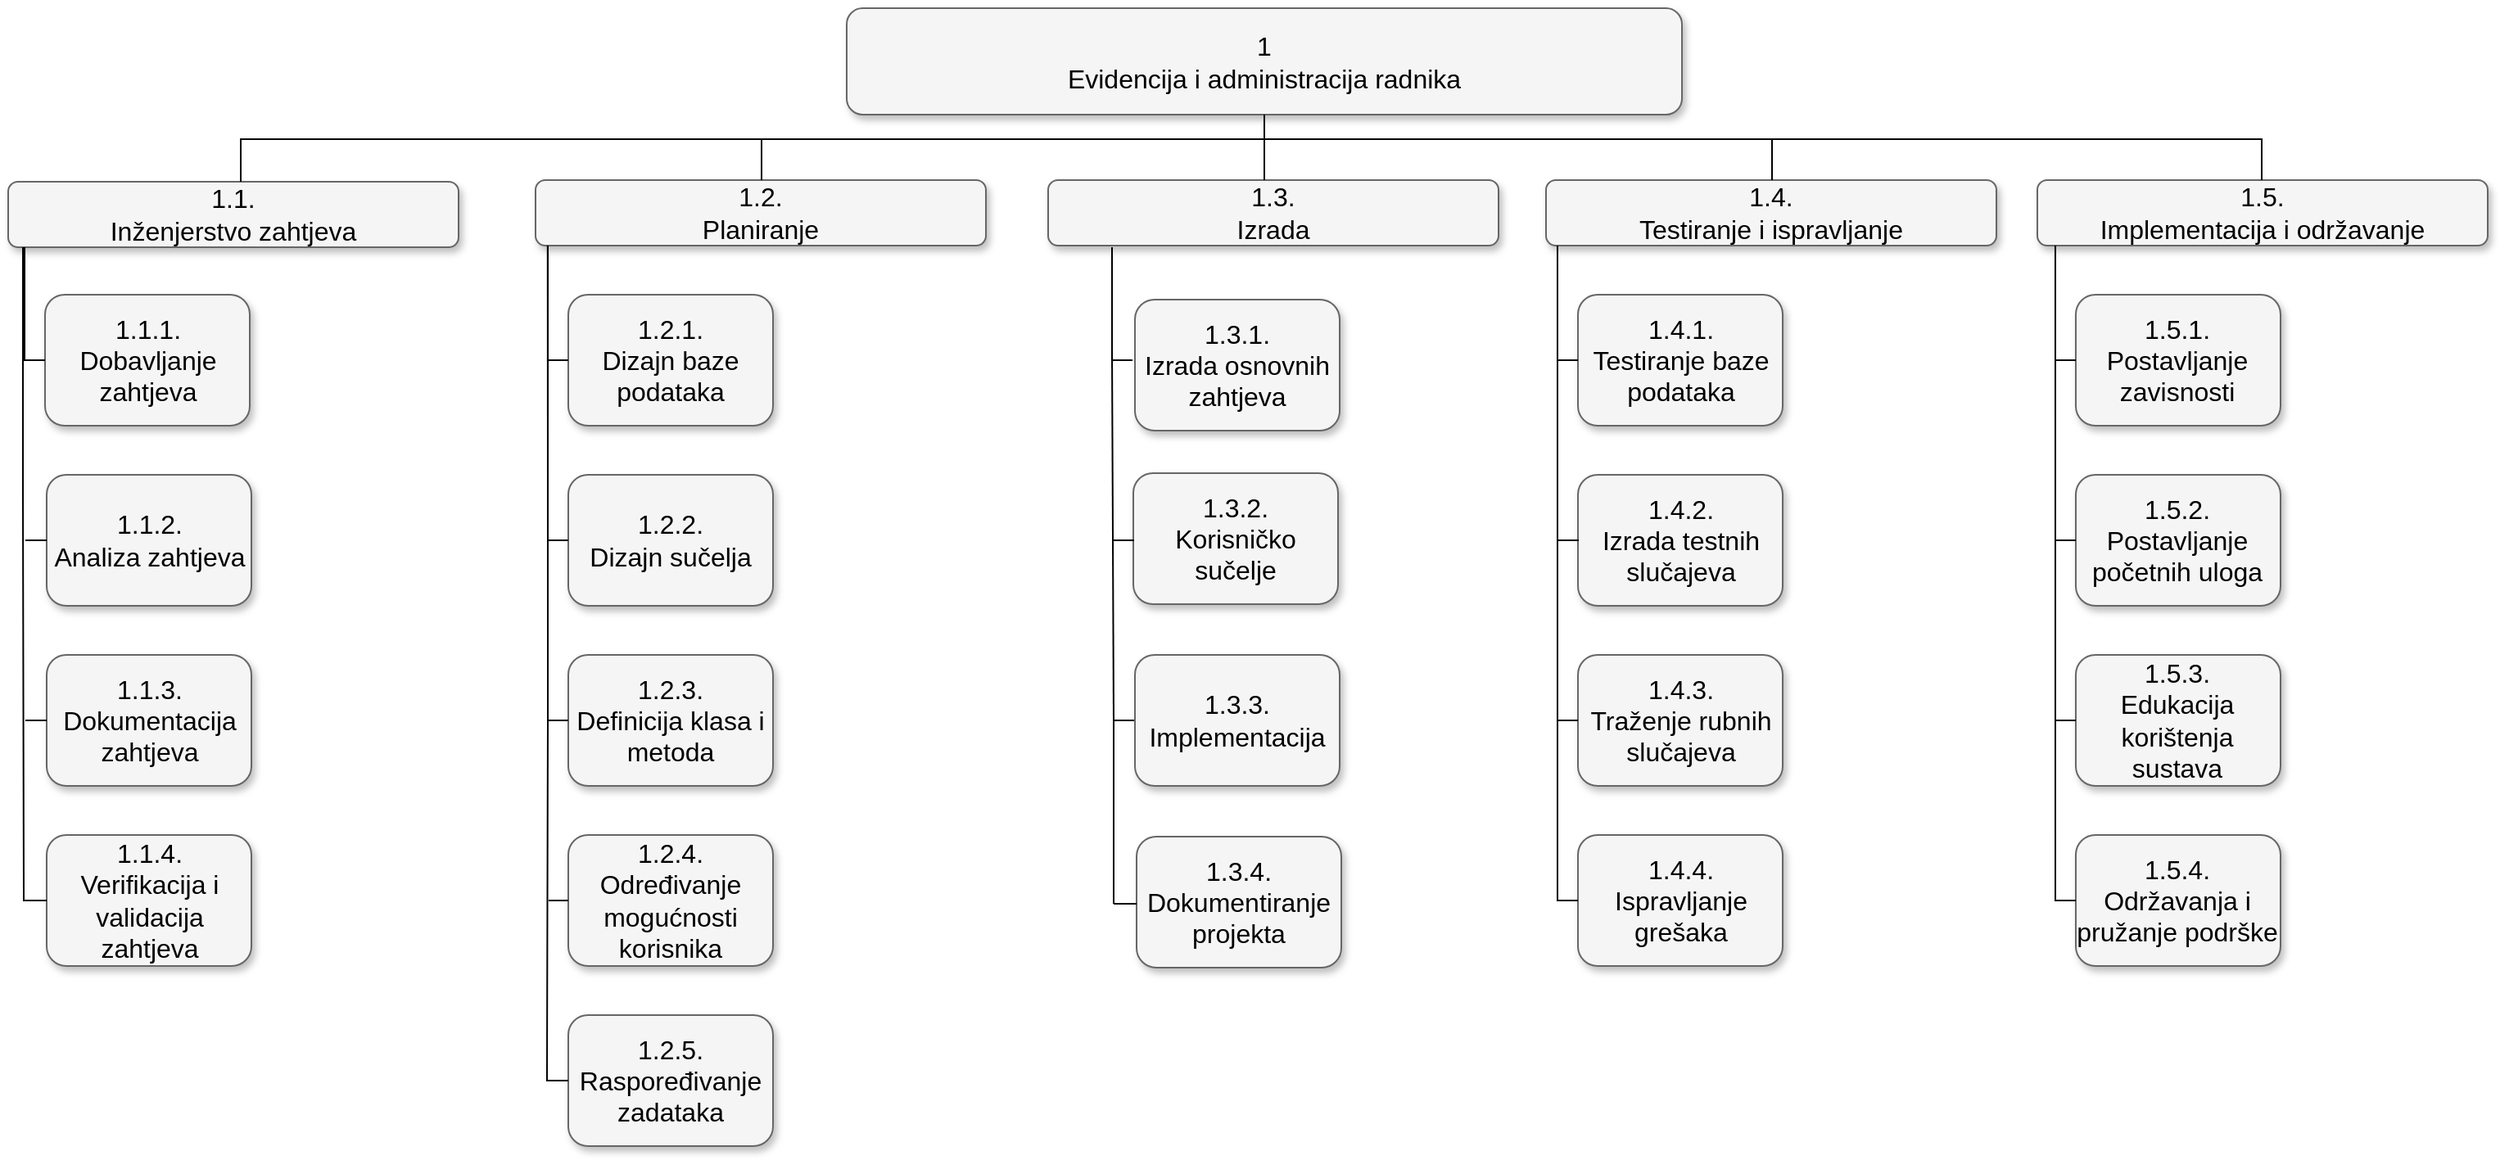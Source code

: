 <mxfile version="14.4.9" type="device"><diagram id="suONUqBVR3VkQpi-KlGQ" name="Page-1"><mxGraphModel dx="2031" dy="1067" grid="1" gridSize="1" guides="1" tooltips="1" connect="1" arrows="0" fold="1" page="0" pageScale="1.5" pageWidth="1169" pageHeight="826" background="#ffffff" math="0" shadow="0"><root><mxCell id="0"/><mxCell id="1" parent="0"/><mxCell id="2" value="1&lt;br&gt;Evidencija i administracija radnika" style="whiteSpace=wrap;html=1;rounded=1;shadow=1;strokeWidth=1;fontSize=16;align=center;fillColor=#f5f5f5;strokeColor=#666666;" parent="1" vertex="1"><mxGeometry x="630" y="310" width="510" height="65" as="geometry"/></mxCell><mxCell id="3" value="1.2.&lt;br&gt;Planiranje" style="whiteSpace=wrap;html=1;rounded=1;shadow=1;strokeWidth=1;fontSize=16;align=center;fillColor=#f5f5f5;strokeColor=#666666;" parent="1" vertex="1"><mxGeometry x="440" y="415" width="275" height="40" as="geometry"/></mxCell><mxCell id="4" value="1.3.&lt;br&gt;Izrada" style="whiteSpace=wrap;html=1;rounded=1;shadow=1;strokeWidth=1;fontSize=16;align=center;fillColor=#f5f5f5;strokeColor=#666666;" parent="1" vertex="1"><mxGeometry x="753" y="415" width="275" height="40" as="geometry"/></mxCell><mxCell id="5" value="1.1.&lt;br&gt;Inženjerstvo zahtjeva" style="whiteSpace=wrap;html=1;rounded=1;shadow=1;strokeWidth=1;fontSize=16;align=center;fillColor=#f5f5f5;strokeColor=#666666;" parent="1" vertex="1"><mxGeometry x="118" y="416" width="275" height="40" as="geometry"/></mxCell><mxCell id="6" value="1.4.&lt;br&gt;Testiranje i ispravljanje" style="whiteSpace=wrap;html=1;rounded=1;shadow=1;strokeWidth=1;fontSize=16;align=center;fillColor=#f5f5f5;strokeColor=#666666;" parent="1" vertex="1"><mxGeometry x="1057" y="415" width="275" height="40" as="geometry"/></mxCell><mxCell id="7" value="1.5.&lt;br&gt;Implementacija i održavanje" style="whiteSpace=wrap;html=1;rounded=1;shadow=1;strokeWidth=1;fontSize=16;align=center;fillColor=#f5f5f5;strokeColor=#666666;" parent="1" vertex="1"><mxGeometry x="1357" y="415" width="275" height="40" as="geometry"/></mxCell><mxCell id="8" value="1.2.1.&lt;br&gt;Dizajn baze podataka" style="whiteSpace=wrap;html=1;rounded=1;shadow=1;strokeWidth=1;fontSize=16;align=center;fillColor=#f5f5f5;strokeColor=#666666;" parent="1" vertex="1"><mxGeometry x="460" y="485" width="125" height="80" as="geometry"/></mxCell><mxCell id="9" value="&lt;span&gt;1.3.1.&lt;br&gt;Izrada osnovnih zahtjeva&lt;br&gt;&lt;/span&gt;" style="whiteSpace=wrap;html=1;rounded=1;shadow=1;strokeWidth=1;fontSize=16;align=center;fillColor=#f5f5f5;strokeColor=#666666;" parent="1" vertex="1"><mxGeometry x="806" y="488" width="125" height="80" as="geometry"/></mxCell><mxCell id="10" value="1.1.1.&lt;br&gt;Dobavljanje zahtjeva" style="whiteSpace=wrap;html=1;rounded=1;shadow=1;strokeWidth=1;fontSize=16;align=center;fillColor=#f5f5f5;strokeColor=#666666;" parent="1" vertex="1"><mxGeometry x="140.5" y="485" width="125" height="80" as="geometry"/></mxCell><mxCell id="11" value="1.4.1.&lt;br&gt;Testiranje baze podataka" style="whiteSpace=wrap;html=1;rounded=1;shadow=1;strokeWidth=1;fontSize=16;align=center;fillColor=#f5f5f5;strokeColor=#666666;" parent="1" vertex="1"><mxGeometry x="1076.51" y="485" width="125" height="80" as="geometry"/></mxCell><mxCell id="12" value="1.5.1.&lt;br&gt;Postavljanje zavisnosti" style="whiteSpace=wrap;html=1;rounded=1;shadow=1;strokeWidth=1;fontSize=16;align=center;fillColor=#f5f5f5;strokeColor=#666666;" parent="1" vertex="1"><mxGeometry x="1380.49" y="485" width="125" height="80" as="geometry"/></mxCell><mxCell id="13" value="1.2.2.&lt;br&gt;Dizajn sučelja" style="whiteSpace=wrap;html=1;rounded=1;shadow=1;strokeWidth=1;fontSize=16;align=center;fillColor=#f5f5f5;strokeColor=#666666;" parent="1" vertex="1"><mxGeometry x="460" y="595" width="125" height="80" as="geometry"/></mxCell><mxCell id="14" value="&lt;span&gt;1.5.2.&lt;br&gt;Postavljanje početnih uloga&lt;br&gt;&lt;/span&gt;" style="whiteSpace=wrap;html=1;rounded=1;shadow=1;strokeWidth=1;fontSize=16;align=center;fillColor=#f5f5f5;strokeColor=#666666;" parent="1" vertex="1"><mxGeometry x="1380.49" y="595" width="125" height="80" as="geometry"/></mxCell><mxCell id="15" value="&lt;span&gt;1.5.3.&lt;br&gt;Edukacija korištenja sustava&lt;br&gt;&lt;/span&gt;" style="whiteSpace=wrap;html=1;rounded=1;shadow=1;strokeWidth=1;fontSize=16;align=center;fillColor=#f5f5f5;strokeColor=#666666;" parent="1" vertex="1"><mxGeometry x="1380.49" y="705" width="125" height="80" as="geometry"/></mxCell><mxCell id="16" value="&lt;span&gt;1.5.4.&lt;br&gt;Održavanja i pružanje podrške&lt;br&gt;&lt;/span&gt;" style="whiteSpace=wrap;html=1;rounded=1;shadow=1;strokeWidth=1;fontSize=16;align=center;fillColor=#f5f5f5;strokeColor=#666666;" parent="1" vertex="1"><mxGeometry x="1380.49" y="815" width="125" height="80" as="geometry"/></mxCell><mxCell id="17" value="1.1.2.&lt;br&gt;Analiza zahtjeva" style="whiteSpace=wrap;html=1;rounded=1;shadow=1;strokeWidth=1;fontSize=16;align=center;fillColor=#f5f5f5;strokeColor=#666666;" parent="1" vertex="1"><mxGeometry x="141.5" y="595" width="125" height="80" as="geometry"/></mxCell><mxCell id="18" value="1.2.5.&lt;br&gt;Raspoređivanje zadataka" style="whiteSpace=wrap;html=1;rounded=1;shadow=1;strokeWidth=1;fontSize=16;align=center;fillColor=#f5f5f5;strokeColor=#666666;" parent="1" vertex="1"><mxGeometry x="460" y="925" width="125" height="80" as="geometry"/></mxCell><mxCell id="19" style="edgeStyle=orthogonalEdgeStyle;html=1;startSize=6;endFill=0;endSize=6;strokeWidth=1;fontSize=16;rounded=0;endArrow=none;" parent="1" source="2" target="3" edge="1"><mxGeometry relative="1" as="geometry"><Array as="points"><mxPoint x="885" y="390"/><mxPoint x="578" y="390"/></Array></mxGeometry></mxCell><mxCell id="20" style="edgeStyle=elbowEdgeStyle;html=1;startSize=6;endFill=0;endSize=6;strokeWidth=1;fontSize=16;rounded=0;endArrow=none;" parent="1" source="2" target="4" edge="1"><mxGeometry relative="1" as="geometry"><Array as="points"><mxPoint x="885" y="395"/></Array></mxGeometry></mxCell><mxCell id="21" style="edgeStyle=orthogonalEdgeStyle;html=1;startSize=6;endFill=0;endSize=6;strokeWidth=1;fontSize=16;rounded=0;endArrow=none;exitX=0.5;exitY=1;" parent="1" source="2" target="5" edge="1"><mxGeometry relative="1" as="geometry"><Array as="points"><mxPoint x="885" y="390"/><mxPoint x="260" y="390"/></Array></mxGeometry></mxCell><mxCell id="22" style="edgeStyle=orthogonalEdgeStyle;html=1;startSize=6;endFill=0;endSize=6;strokeWidth=1;fontSize=16;rounded=0;endArrow=none;" parent="1" source="2" target="6" edge="1"><mxGeometry relative="1" as="geometry"><Array as="points"><mxPoint x="885" y="390"/><mxPoint x="1195" y="390"/></Array></mxGeometry></mxCell><mxCell id="23" style="edgeStyle=orthogonalEdgeStyle;html=1;startSize=6;endFill=0;endSize=6;strokeWidth=1;fontSize=16;rounded=0;endArrow=none;" parent="1" source="2" target="7" edge="1"><mxGeometry relative="1" as="geometry"><Array as="points"><mxPoint x="885" y="390"/><mxPoint x="1494" y="390"/></Array></mxGeometry></mxCell><mxCell id="24" style="edgeStyle=orthogonalEdgeStyle;html=1;startSize=6;endFill=0;endSize=6;strokeWidth=1;fontSize=16;rounded=0;entryX=0;entryY=0.5;endArrow=none;" parent="1" target="8" edge="1"><mxGeometry relative="1" as="geometry"><Array as="points"><mxPoint x="448" y="525"/></Array><mxPoint x="447.467" y="455" as="sourcePoint"/></mxGeometry></mxCell><mxCell id="25" style="edgeStyle=orthogonalEdgeStyle;html=1;startSize=6;endFill=0;endSize=6;strokeWidth=1;fontSize=16;rounded=0;entryX=0;entryY=0.5;endArrow=none;" parent="1" target="13" edge="1"><mxGeometry relative="1" as="geometry"><Array as="points"><mxPoint x="448" y="635"/></Array><mxPoint x="447.467" y="455" as="sourcePoint"/></mxGeometry></mxCell><mxCell id="26" style="edgeStyle=orthogonalEdgeStyle;html=1;startSize=6;endFill=0;endSize=6;strokeWidth=1;fontSize=16;rounded=0;entryX=0;entryY=0.5;endArrow=none;" parent="1" target="18" edge="1"><mxGeometry relative="1" as="geometry"><Array as="points"><mxPoint x="448" y="745"/><mxPoint x="447" y="855"/></Array><mxPoint x="447.467" y="455" as="sourcePoint"/></mxGeometry></mxCell><mxCell id="29" style="edgeStyle=orthogonalEdgeStyle;html=1;startSize=6;endFill=0;endSize=6;strokeWidth=1;fontSize=16;rounded=0;endArrow=none;entryX=0;entryY=0.5;" parent="1" target="10" edge="1"><mxGeometry relative="1" as="geometry"><Array as="points"><mxPoint x="127.5" y="525"/></Array><mxPoint x="128" y="456" as="sourcePoint"/></mxGeometry></mxCell><mxCell id="30" style="edgeStyle=orthogonalEdgeStyle;html=1;startSize=6;endFill=0;endSize=6;strokeWidth=1;fontSize=16;rounded=0;endArrow=none;" parent="1" edge="1"><mxGeometry relative="1" as="geometry"><Array as="points"><mxPoint x="127.5" y="608"/><mxPoint x="127.5" y="608"/></Array><mxPoint x="127" y="456" as="sourcePoint"/><mxPoint x="128.5" y="855" as="targetPoint"/></mxGeometry></mxCell><mxCell id="31" style="edgeStyle=orthogonalEdgeStyle;html=1;startSize=6;endFill=0;endSize=6;strokeWidth=1;fontSize=16;rounded=0;endArrow=none;entryX=0;entryY=0.5;" parent="1" target="11" edge="1"><mxGeometry relative="1" as="geometry"><Array as="points"><mxPoint x="1064.51" y="525"/></Array><mxPoint x="1064.0" y="455" as="sourcePoint"/></mxGeometry></mxCell><mxCell id="32" style="edgeStyle=orthogonalEdgeStyle;html=1;startSize=6;endFill=0;endSize=6;strokeWidth=1;fontSize=16;rounded=0;endArrow=none;entryX=0;entryY=0.5;" parent="1" target="12" edge="1"><mxGeometry relative="1" as="geometry"><Array as="points"><mxPoint x="1368.49" y="525"/></Array><mxPoint x="1367.997" y="455" as="sourcePoint"/></mxGeometry></mxCell><mxCell id="33" style="edgeStyle=orthogonalEdgeStyle;html=1;startSize=6;endFill=0;endSize=6;strokeWidth=1;fontSize=16;rounded=0;endArrow=none;entryX=0;entryY=0.5;" parent="1" target="14" edge="1"><mxGeometry relative="1" as="geometry"><Array as="points"><mxPoint x="1368.49" y="635"/></Array><mxPoint x="1367.997" y="455" as="sourcePoint"/></mxGeometry></mxCell><mxCell id="34" style="edgeStyle=orthogonalEdgeStyle;html=1;startSize=6;endFill=0;endSize=6;strokeWidth=1;fontSize=16;rounded=0;endArrow=none;entryX=0;entryY=0.5;" parent="1" target="15" edge="1"><mxGeometry relative="1" as="geometry"><Array as="points"><mxPoint x="1368.49" y="745"/></Array><mxPoint x="1367.997" y="455" as="sourcePoint"/></mxGeometry></mxCell><mxCell id="35" style="edgeStyle=orthogonalEdgeStyle;html=1;startSize=6;endFill=0;endSize=6;strokeWidth=1;fontSize=16;rounded=0;endArrow=none;entryX=0;entryY=0.5;" parent="1" target="16" edge="1"><mxGeometry relative="1" as="geometry"><Array as="points"><mxPoint x="1368.49" y="855"/></Array><mxPoint x="1367.997" y="455" as="sourcePoint"/></mxGeometry></mxCell><mxCell id="36" value="1.1.3.&lt;br&gt;Dokumentacija&lt;br&gt;zahtjeva" style="whiteSpace=wrap;html=1;rounded=1;shadow=1;strokeWidth=1;fontSize=16;align=center;fillColor=#f5f5f5;strokeColor=#666666;" parent="1" vertex="1"><mxGeometry x="141.5" y="705" width="125" height="80" as="geometry"/></mxCell><mxCell id="37" value="" style="endArrow=none;html=1;entryX=0;entryY=0.5;entryDx=0;entryDy=0;" parent="1" target="17" edge="1"><mxGeometry width="50" height="50" relative="1" as="geometry"><mxPoint x="128.5" y="635" as="sourcePoint"/><mxPoint x="246.5" y="608" as="targetPoint"/></mxGeometry></mxCell><mxCell id="38" value="" style="endArrow=none;html=1;strokeColor=#000000;entryX=0;entryY=0.5;entryDx=0;entryDy=0;" parent="1" target="36" edge="1"><mxGeometry width="50" height="50" relative="1" as="geometry"><mxPoint x="128.5" y="745" as="sourcePoint"/><mxPoint x="180.5" y="706" as="targetPoint"/></mxGeometry></mxCell><mxCell id="39" value="1.1.4.&lt;br&gt;Verifikacija i validacija&lt;br&gt;zahtjeva" style="whiteSpace=wrap;html=1;rounded=1;shadow=1;strokeWidth=1;fontSize=16;align=center;fillColor=#f5f5f5;strokeColor=#666666;" parent="1" vertex="1"><mxGeometry x="141.5" y="815" width="125" height="80" as="geometry"/></mxCell><mxCell id="40" value="" style="endArrow=none;html=1;strokeColor=#000000;entryX=0;entryY=0.5;entryDx=0;entryDy=0;" parent="1" target="39" edge="1"><mxGeometry width="50" height="50" relative="1" as="geometry"><mxPoint x="128.5" y="855" as="sourcePoint"/><mxPoint x="180.5" y="816" as="targetPoint"/></mxGeometry></mxCell><mxCell id="41" value="1.2.4.&lt;br&gt;Određivanje mogućnosti korisnika" style="whiteSpace=wrap;html=1;rounded=1;shadow=1;strokeWidth=1;fontSize=16;align=center;fillColor=#f5f5f5;strokeColor=#666666;" parent="1" vertex="1"><mxGeometry x="460" y="815" width="125" height="80" as="geometry"/></mxCell><mxCell id="42" style="edgeStyle=orthogonalEdgeStyle;html=1;startSize=6;endFill=0;endSize=6;strokeWidth=1;fontSize=16;rounded=0;entryX=0;entryY=0.5;endArrow=none;" parent="1" target="41" edge="1"><mxGeometry relative="1" as="geometry"><Array as="points"><mxPoint x="448" y="855"/></Array><mxPoint x="448" y="855" as="sourcePoint"/></mxGeometry></mxCell><mxCell id="43" value="1.2.3.&lt;br&gt;Definicija klasa i metoda" style="whiteSpace=wrap;html=1;rounded=1;shadow=1;strokeWidth=1;fontSize=16;align=center;fillColor=#f5f5f5;strokeColor=#666666;" parent="1" vertex="1"><mxGeometry x="460" y="705" width="125" height="80" as="geometry"/></mxCell><mxCell id="44" style="edgeStyle=orthogonalEdgeStyle;html=1;startSize=6;endFill=0;endSize=6;strokeWidth=1;fontSize=16;rounded=0;entryX=0;entryY=0.5;endArrow=none;" parent="1" target="43" edge="1"><mxGeometry relative="1" as="geometry"><Array as="points"><mxPoint x="448" y="745"/></Array><mxPoint x="448" y="745" as="sourcePoint"/></mxGeometry></mxCell><mxCell id="51" value="&lt;span&gt;1.3.2.&lt;br&gt;Korisničko sučelje&lt;br&gt;&lt;/span&gt;" style="whiteSpace=wrap;html=1;rounded=1;shadow=1;strokeWidth=1;fontSize=16;align=center;fillColor=#f5f5f5;strokeColor=#666666;" parent="1" vertex="1"><mxGeometry x="805" y="594" width="125" height="80" as="geometry"/></mxCell><mxCell id="58" value="&lt;span&gt;1.3.3.&lt;br&gt;Implementacija&lt;br&gt;&lt;/span&gt;" style="whiteSpace=wrap;html=1;rounded=1;shadow=1;strokeWidth=1;fontSize=16;align=center;fillColor=#f5f5f5;strokeColor=#666666;" parent="1" vertex="1"><mxGeometry x="806" y="705" width="125" height="80" as="geometry"/></mxCell><mxCell id="60" value="&lt;span&gt;1.3.4.&lt;br&gt;Dokumentiranje projekta&lt;br&gt;&lt;/span&gt;" style="whiteSpace=wrap;html=1;rounded=1;shadow=1;strokeWidth=1;fontSize=16;align=center;fillColor=#f5f5f5;strokeColor=#666666;" parent="1" vertex="1"><mxGeometry x="807" y="816" width="125" height="80" as="geometry"/></mxCell><mxCell id="62" value="1.4.2.&lt;br&gt;Izrada testnih slučajeva" style="whiteSpace=wrap;html=1;rounded=1;shadow=1;strokeWidth=1;fontSize=16;align=center;fillColor=#f5f5f5;strokeColor=#666666;" parent="1" vertex="1"><mxGeometry x="1076.51" y="595" width="125" height="80" as="geometry"/></mxCell><mxCell id="63" style="edgeStyle=orthogonalEdgeStyle;html=1;startSize=6;endFill=0;endSize=6;strokeWidth=1;fontSize=16;rounded=0;endArrow=none;" parent="1" edge="1"><mxGeometry relative="1" as="geometry"><Array as="points"><mxPoint x="1064" y="635"/></Array><mxPoint x="1064" y="524" as="sourcePoint"/><mxPoint x="1077" y="635" as="targetPoint"/></mxGeometry></mxCell><mxCell id="64" value="1.4.3.&lt;br&gt;Traženje rubnih slučajeva" style="whiteSpace=wrap;html=1;rounded=1;shadow=1;strokeWidth=1;fontSize=16;align=center;fillColor=#f5f5f5;strokeColor=#666666;" parent="1" vertex="1"><mxGeometry x="1076.51" y="705" width="125" height="80" as="geometry"/></mxCell><mxCell id="65" style="edgeStyle=orthogonalEdgeStyle;html=1;startSize=6;endFill=0;endSize=6;strokeWidth=1;fontSize=16;rounded=0;endArrow=none;entryX=0;entryY=0.5;" parent="1" target="64" edge="1"><mxGeometry relative="1" as="geometry"><Array as="points"><mxPoint x="1064" y="745"/></Array><mxPoint x="1064" y="628.5" as="sourcePoint"/></mxGeometry></mxCell><mxCell id="66" value="1.4.4.&lt;br&gt;Ispravljanje grešaka" style="whiteSpace=wrap;html=1;rounded=1;shadow=1;strokeWidth=1;fontSize=16;align=center;fillColor=#f5f5f5;strokeColor=#666666;" parent="1" vertex="1"><mxGeometry x="1076.51" y="815" width="125" height="80" as="geometry"/></mxCell><mxCell id="67" style="edgeStyle=orthogonalEdgeStyle;html=1;startSize=6;endFill=0;endSize=6;strokeWidth=1;fontSize=16;rounded=0;endArrow=none;entryX=0;entryY=0.5;" parent="1" target="66" edge="1"><mxGeometry relative="1" as="geometry"><Array as="points"><mxPoint x="1064" y="855"/></Array><mxPoint x="1064" y="738.5" as="sourcePoint"/></mxGeometry></mxCell><mxCell id="QedHKAVqZWxjQUgWmsXx-74" style="edgeStyle=orthogonalEdgeStyle;html=1;startSize=6;endFill=0;endSize=6;strokeWidth=1;fontSize=16;rounded=0;endArrow=none;entryX=0;entryY=0.5;" edge="1" parent="1"><mxGeometry relative="1" as="geometry"><Array as="points"><mxPoint x="791.5" y="525"/></Array><mxPoint x="792" y="456" as="sourcePoint"/><mxPoint x="804.5" y="525" as="targetPoint"/></mxGeometry></mxCell><mxCell id="QedHKAVqZWxjQUgWmsXx-75" value="" style="endArrow=none;html=1;entryX=0;entryY=0.5;entryDx=0;entryDy=0;" edge="1" parent="1"><mxGeometry width="50" height="50" relative="1" as="geometry"><mxPoint x="792.5" y="635" as="sourcePoint"/><mxPoint x="805.5" y="635" as="targetPoint"/></mxGeometry></mxCell><mxCell id="QedHKAVqZWxjQUgWmsXx-76" value="" style="endArrow=none;html=1;strokeColor=#000000;entryX=0;entryY=0.5;entryDx=0;entryDy=0;" edge="1" parent="1"><mxGeometry width="50" height="50" relative="1" as="geometry"><mxPoint x="792.5" y="745" as="sourcePoint"/><mxPoint x="805.5" y="745" as="targetPoint"/></mxGeometry></mxCell><mxCell id="QedHKAVqZWxjQUgWmsXx-77" value="" style="endArrow=none;html=1;" edge="1" parent="1"><mxGeometry width="50" height="50" relative="1" as="geometry"><mxPoint x="793" y="745" as="sourcePoint"/><mxPoint x="792" y="519" as="targetPoint"/><Array as="points"/></mxGeometry></mxCell><mxCell id="QedHKAVqZWxjQUgWmsXx-78" value="" style="endArrow=none;html=1;" edge="1" parent="1"><mxGeometry width="50" height="50" relative="1" as="geometry"><mxPoint x="793" y="744" as="sourcePoint"/><mxPoint x="793" y="857" as="targetPoint"/><Array as="points"/></mxGeometry></mxCell><mxCell id="QedHKAVqZWxjQUgWmsXx-79" value="" style="endArrow=none;html=1;" edge="1" parent="1" target="60"><mxGeometry width="50" height="50" relative="1" as="geometry"><mxPoint x="793" y="857" as="sourcePoint"/><mxPoint x="811" y="837" as="targetPoint"/><Array as="points"><mxPoint x="803" y="857"/></Array></mxGeometry></mxCell></root></mxGraphModel></diagram></mxfile>